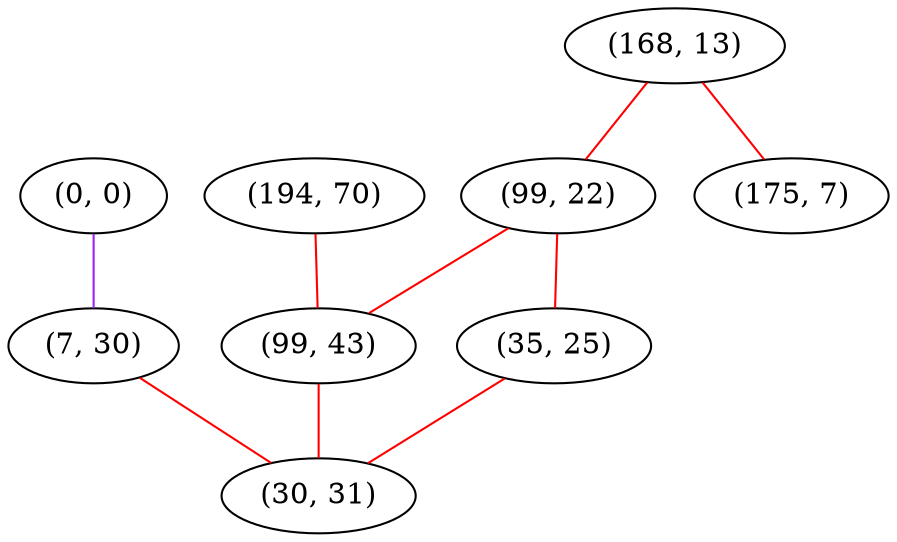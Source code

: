 graph "" {
"(194, 70)";
"(168, 13)";
"(99, 22)";
"(99, 43)";
"(0, 0)";
"(7, 30)";
"(35, 25)";
"(30, 31)";
"(175, 7)";
"(194, 70)" -- "(99, 43)"  [color=red, key=0, weight=1];
"(168, 13)" -- "(175, 7)"  [color=red, key=0, weight=1];
"(168, 13)" -- "(99, 22)"  [color=red, key=0, weight=1];
"(99, 22)" -- "(35, 25)"  [color=red, key=0, weight=1];
"(99, 22)" -- "(99, 43)"  [color=red, key=0, weight=1];
"(99, 43)" -- "(30, 31)"  [color=red, key=0, weight=1];
"(0, 0)" -- "(7, 30)"  [color=purple, key=0, weight=4];
"(7, 30)" -- "(30, 31)"  [color=red, key=0, weight=1];
"(35, 25)" -- "(30, 31)"  [color=red, key=0, weight=1];
}
